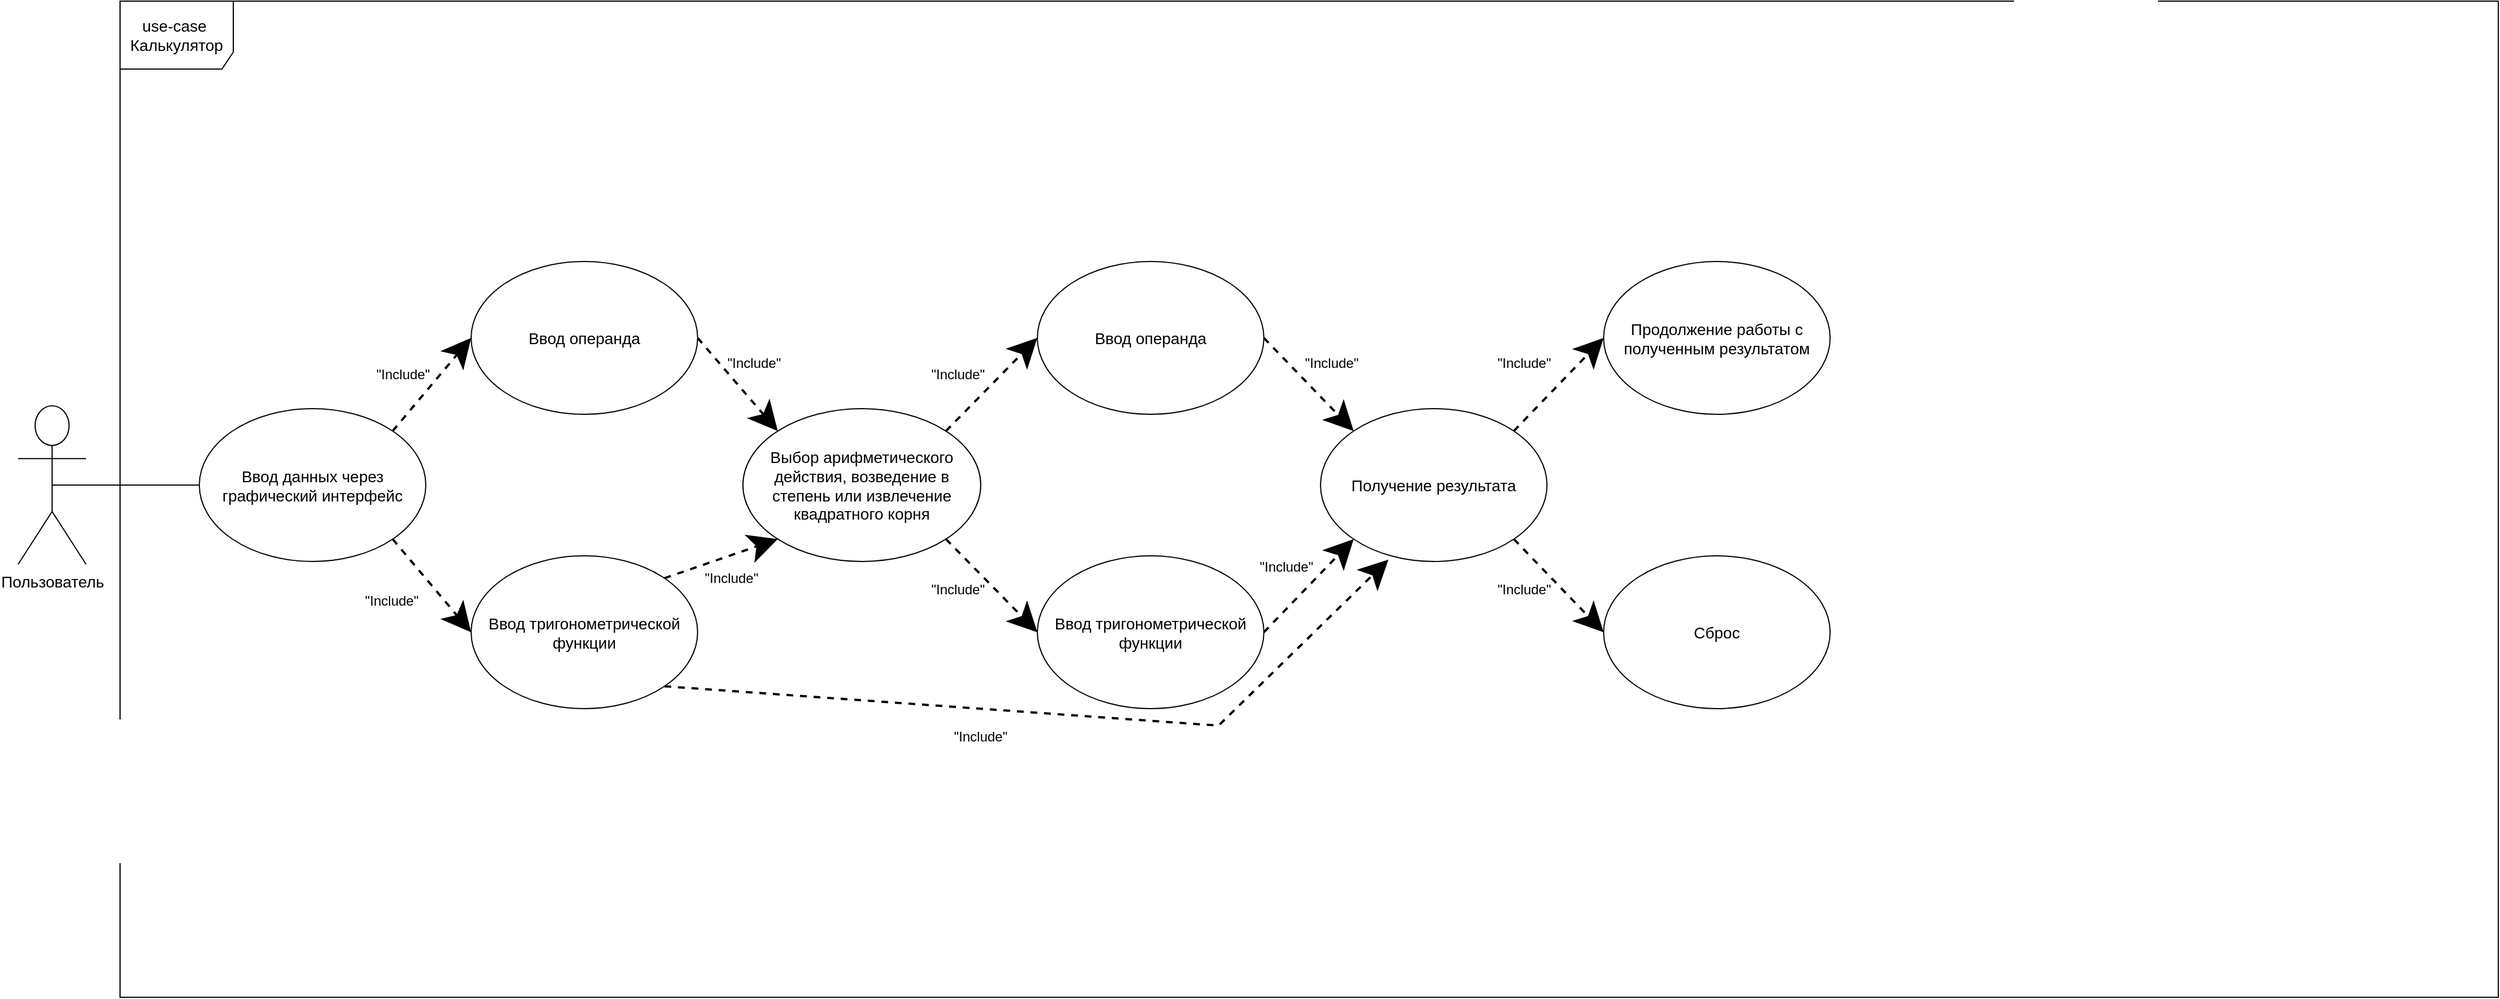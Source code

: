 <mxfile version="14.7.0" type="github">
  <diagram id="Wd_oJn38wZUzVgSo89xS" name="Page-1">
    <mxGraphModel dx="1673" dy="896" grid="1" gridSize="10" guides="1" tooltips="1" connect="1" arrows="1" fold="1" page="1" pageScale="1" pageWidth="2339" pageHeight="3300" math="0" shadow="0">
      <root>
        <mxCell id="0" />
        <mxCell id="1" parent="0" />
        <mxCell id="pzFhs3liKInP-grsurP8-2" value="&lt;font style=&quot;font-size: 14px&quot;&gt;use-case&amp;nbsp;&lt;br&gt;Калькулятор&lt;/font&gt;" style="shape=umlFrame;whiteSpace=wrap;html=1;width=100;height=60;perimeterSpacing=0;shadow=0;" vertex="1" parent="1">
          <mxGeometry x="130" y="280" width="2100" height="880" as="geometry" />
        </mxCell>
        <mxCell id="pzFhs3liKInP-grsurP8-4" value="&lt;font style=&quot;font-size: 14px&quot;&gt;Пользователь&lt;/font&gt;" style="shape=umlActor;verticalLabelPosition=bottom;verticalAlign=top;html=1;" vertex="1" parent="1">
          <mxGeometry x="40" y="637.5" width="60" height="140" as="geometry" />
        </mxCell>
        <mxCell id="pzFhs3liKInP-grsurP8-47" style="edgeStyle=none;rounded=0;jumpStyle=none;jumpSize=21;orthogonalLoop=1;jettySize=auto;html=1;exitX=1;exitY=1;exitDx=0;exitDy=0;entryX=0;entryY=0.5;entryDx=0;entryDy=0;dashed=1;startSize=19;endSize=20;strokeWidth=2;" edge="1" parent="1" source="pzFhs3liKInP-grsurP8-7" target="pzFhs3liKInP-grsurP8-27">
          <mxGeometry relative="1" as="geometry" />
        </mxCell>
        <mxCell id="pzFhs3liKInP-grsurP8-48" style="edgeStyle=none;rounded=0;jumpStyle=none;jumpSize=21;orthogonalLoop=1;jettySize=auto;html=1;exitX=1;exitY=0;exitDx=0;exitDy=0;entryX=0;entryY=0.5;entryDx=0;entryDy=0;dashed=1;startSize=19;endSize=20;strokeWidth=2;" edge="1" parent="1" source="pzFhs3liKInP-grsurP8-7" target="pzFhs3liKInP-grsurP8-26">
          <mxGeometry relative="1" as="geometry" />
        </mxCell>
        <mxCell id="pzFhs3liKInP-grsurP8-7" value="&lt;font style=&quot;font-size: 14px&quot;&gt;Ввод данных через графический интерфейс&lt;/font&gt;" style="ellipse;whiteSpace=wrap;html=1;" vertex="1" parent="1">
          <mxGeometry x="200" y="640" width="200" height="135" as="geometry" />
        </mxCell>
        <mxCell id="pzFhs3liKInP-grsurP8-14" value="" style="endArrow=none;html=1;entryX=0;entryY=0.5;entryDx=0;entryDy=0;exitX=0.5;exitY=0.5;exitDx=0;exitDy=0;exitPerimeter=0;" edge="1" parent="1" source="pzFhs3liKInP-grsurP8-4" target="pzFhs3liKInP-grsurP8-7">
          <mxGeometry width="50" height="50" relative="1" as="geometry">
            <mxPoint x="680" y="660" as="sourcePoint" />
            <mxPoint x="730" y="610" as="targetPoint" />
          </mxGeometry>
        </mxCell>
        <mxCell id="pzFhs3liKInP-grsurP8-41" style="edgeStyle=none;rounded=0;jumpStyle=none;jumpSize=21;orthogonalLoop=1;jettySize=auto;html=1;exitX=1;exitY=0.5;exitDx=0;exitDy=0;entryX=0;entryY=0;entryDx=0;entryDy=0;dashed=1;startSize=19;endSize=20;strokeWidth=2;" edge="1" parent="1" source="pzFhs3liKInP-grsurP8-26" target="pzFhs3liKInP-grsurP8-35">
          <mxGeometry relative="1" as="geometry" />
        </mxCell>
        <mxCell id="pzFhs3liKInP-grsurP8-26" value="&lt;font style=&quot;font-size: 14px&quot;&gt;Ввод операнда&lt;/font&gt;" style="ellipse;whiteSpace=wrap;html=1;" vertex="1" parent="1">
          <mxGeometry x="440" y="510" width="200" height="135" as="geometry" />
        </mxCell>
        <mxCell id="pzFhs3liKInP-grsurP8-46" style="edgeStyle=none;rounded=0;jumpStyle=none;jumpSize=21;orthogonalLoop=1;jettySize=auto;html=1;exitX=1;exitY=1;exitDx=0;exitDy=0;entryX=0.3;entryY=0.988;entryDx=0;entryDy=0;entryPerimeter=0;dashed=1;startSize=19;endSize=20;strokeWidth=2;" edge="1" parent="1" source="pzFhs3liKInP-grsurP8-27" target="pzFhs3liKInP-grsurP8-33">
          <mxGeometry relative="1" as="geometry">
            <Array as="points">
              <mxPoint x="1100" y="920" />
            </Array>
          </mxGeometry>
        </mxCell>
        <mxCell id="pzFhs3liKInP-grsurP8-51" style="edgeStyle=none;rounded=0;jumpStyle=none;jumpSize=21;orthogonalLoop=1;jettySize=auto;html=1;exitX=1;exitY=0;exitDx=0;exitDy=0;entryX=0;entryY=1;entryDx=0;entryDy=0;dashed=1;startSize=19;endSize=20;strokeWidth=2;" edge="1" parent="1" source="pzFhs3liKInP-grsurP8-27" target="pzFhs3liKInP-grsurP8-35">
          <mxGeometry relative="1" as="geometry" />
        </mxCell>
        <mxCell id="pzFhs3liKInP-grsurP8-27" value="&lt;font style=&quot;font-size: 14px&quot;&gt;Ввод тригонометрической функции&lt;/font&gt;" style="ellipse;whiteSpace=wrap;html=1;" vertex="1" parent="1">
          <mxGeometry x="440" y="770" width="200" height="135" as="geometry" />
        </mxCell>
        <mxCell id="pzFhs3liKInP-grsurP8-29" value="&quot;Include&quot;" style="text;html=1;strokeColor=none;fillColor=none;align=center;verticalAlign=middle;whiteSpace=wrap;rounded=0;shadow=0;" vertex="1" parent="1">
          <mxGeometry x="360" y="600" width="40" height="20" as="geometry" />
        </mxCell>
        <mxCell id="pzFhs3liKInP-grsurP8-31" value="&quot;Include&quot;" style="text;html=1;strokeColor=none;fillColor=none;align=center;verticalAlign=middle;whiteSpace=wrap;rounded=0;shadow=0;" vertex="1" parent="1">
          <mxGeometry x="350" y="800" width="40" height="20" as="geometry" />
        </mxCell>
        <mxCell id="pzFhs3liKInP-grsurP8-52" style="edgeStyle=none;rounded=0;jumpStyle=none;jumpSize=21;orthogonalLoop=1;jettySize=auto;html=1;exitX=1;exitY=0;exitDx=0;exitDy=0;entryX=0;entryY=0.5;entryDx=0;entryDy=0;dashed=1;startSize=19;endSize=20;strokeWidth=2;" edge="1" parent="1" source="pzFhs3liKInP-grsurP8-33" target="pzFhs3liKInP-grsurP8-49">
          <mxGeometry relative="1" as="geometry" />
        </mxCell>
        <mxCell id="pzFhs3liKInP-grsurP8-53" style="edgeStyle=none;rounded=0;jumpStyle=none;jumpSize=21;orthogonalLoop=1;jettySize=auto;html=1;exitX=1;exitY=1;exitDx=0;exitDy=0;entryX=0;entryY=0.5;entryDx=0;entryDy=0;dashed=1;startSize=19;endSize=20;strokeWidth=2;" edge="1" parent="1" source="pzFhs3liKInP-grsurP8-33" target="pzFhs3liKInP-grsurP8-50">
          <mxGeometry relative="1" as="geometry" />
        </mxCell>
        <mxCell id="pzFhs3liKInP-grsurP8-33" value="&lt;font style=&quot;font-size: 14px&quot;&gt;Получение результата&lt;/font&gt;" style="ellipse;whiteSpace=wrap;html=1;" vertex="1" parent="1">
          <mxGeometry x="1190" y="640" width="200" height="135" as="geometry" />
        </mxCell>
        <mxCell id="pzFhs3liKInP-grsurP8-42" style="edgeStyle=none;rounded=0;jumpStyle=none;jumpSize=21;orthogonalLoop=1;jettySize=auto;html=1;exitX=1;exitY=0;exitDx=0;exitDy=0;entryX=0;entryY=0.5;entryDx=0;entryDy=0;dashed=1;startSize=19;endSize=20;strokeWidth=2;" edge="1" parent="1" source="pzFhs3liKInP-grsurP8-35" target="pzFhs3liKInP-grsurP8-36">
          <mxGeometry relative="1" as="geometry" />
        </mxCell>
        <mxCell id="pzFhs3liKInP-grsurP8-43" style="edgeStyle=none;rounded=0;jumpStyle=none;jumpSize=21;orthogonalLoop=1;jettySize=auto;html=1;exitX=1;exitY=1;exitDx=0;exitDy=0;entryX=0;entryY=0.5;entryDx=0;entryDy=0;dashed=1;startSize=19;endSize=20;strokeWidth=2;" edge="1" parent="1" source="pzFhs3liKInP-grsurP8-35" target="pzFhs3liKInP-grsurP8-37">
          <mxGeometry relative="1" as="geometry" />
        </mxCell>
        <mxCell id="pzFhs3liKInP-grsurP8-35" value="&lt;font style=&quot;font-size: 14px&quot;&gt;Выбор арифметического действия, возведение в степень или извлечение квадратного корня&lt;/font&gt;" style="ellipse;whiteSpace=wrap;html=1;" vertex="1" parent="1">
          <mxGeometry x="680" y="640" width="210" height="135" as="geometry" />
        </mxCell>
        <mxCell id="pzFhs3liKInP-grsurP8-44" style="edgeStyle=none;rounded=0;jumpStyle=none;jumpSize=21;orthogonalLoop=1;jettySize=auto;html=1;exitX=1;exitY=0.5;exitDx=0;exitDy=0;entryX=0;entryY=0;entryDx=0;entryDy=0;dashed=1;startSize=19;endSize=20;strokeWidth=2;" edge="1" parent="1" source="pzFhs3liKInP-grsurP8-36" target="pzFhs3liKInP-grsurP8-33">
          <mxGeometry relative="1" as="geometry" />
        </mxCell>
        <mxCell id="pzFhs3liKInP-grsurP8-36" value="&lt;font style=&quot;font-size: 14px&quot;&gt;Ввод операнда&lt;/font&gt;" style="ellipse;whiteSpace=wrap;html=1;" vertex="1" parent="1">
          <mxGeometry x="940" y="510" width="200" height="135" as="geometry" />
        </mxCell>
        <mxCell id="pzFhs3liKInP-grsurP8-45" style="edgeStyle=none;rounded=0;jumpStyle=none;jumpSize=21;orthogonalLoop=1;jettySize=auto;html=1;exitX=1;exitY=0.5;exitDx=0;exitDy=0;entryX=0;entryY=1;entryDx=0;entryDy=0;dashed=1;startSize=19;endSize=20;strokeWidth=2;" edge="1" parent="1" source="pzFhs3liKInP-grsurP8-37" target="pzFhs3liKInP-grsurP8-33">
          <mxGeometry relative="1" as="geometry" />
        </mxCell>
        <mxCell id="pzFhs3liKInP-grsurP8-37" value="&lt;font style=&quot;font-size: 14px&quot;&gt;Ввод тригонометрической функции&lt;/font&gt;" style="ellipse;whiteSpace=wrap;html=1;" vertex="1" parent="1">
          <mxGeometry x="940" y="770" width="200" height="135" as="geometry" />
        </mxCell>
        <mxCell id="pzFhs3liKInP-grsurP8-49" value="&lt;font style=&quot;font-size: 14px&quot;&gt;Продолжение работы с полученным результатом&lt;/font&gt;" style="ellipse;whiteSpace=wrap;html=1;" vertex="1" parent="1">
          <mxGeometry x="1440" y="510" width="200" height="135" as="geometry" />
        </mxCell>
        <mxCell id="pzFhs3liKInP-grsurP8-50" value="&lt;font style=&quot;font-size: 14px&quot;&gt;Сброс&lt;/font&gt;" style="ellipse;whiteSpace=wrap;html=1;" vertex="1" parent="1">
          <mxGeometry x="1440" y="770" width="200" height="135" as="geometry" />
        </mxCell>
        <mxCell id="pzFhs3liKInP-grsurP8-54" value="&quot;Include&quot;" style="text;html=1;strokeColor=none;fillColor=none;align=center;verticalAlign=middle;whiteSpace=wrap;rounded=0;shadow=0;" vertex="1" parent="1">
          <mxGeometry x="670" y="590" width="40" height="20" as="geometry" />
        </mxCell>
        <mxCell id="pzFhs3liKInP-grsurP8-55" value="&quot;Include&quot;" style="text;html=1;strokeColor=none;fillColor=none;align=center;verticalAlign=middle;whiteSpace=wrap;rounded=0;shadow=0;" vertex="1" parent="1">
          <mxGeometry x="650" y="780" width="40" height="20" as="geometry" />
        </mxCell>
        <mxCell id="pzFhs3liKInP-grsurP8-58" value="&quot;Include&quot;" style="text;html=1;strokeColor=none;fillColor=none;align=center;verticalAlign=middle;whiteSpace=wrap;rounded=0;shadow=0;" vertex="1" parent="1">
          <mxGeometry x="850" y="600" width="40" height="20" as="geometry" />
        </mxCell>
        <mxCell id="pzFhs3liKInP-grsurP8-59" value="&quot;Include&quot;" style="text;html=1;strokeColor=none;fillColor=none;align=center;verticalAlign=middle;whiteSpace=wrap;rounded=0;shadow=0;" vertex="1" parent="1">
          <mxGeometry x="850" y="790" width="40" height="20" as="geometry" />
        </mxCell>
        <mxCell id="pzFhs3liKInP-grsurP8-60" value="&quot;Include&quot;" style="text;html=1;strokeColor=none;fillColor=none;align=center;verticalAlign=middle;whiteSpace=wrap;rounded=0;shadow=0;" vertex="1" parent="1">
          <mxGeometry x="1180" y="590" width="40" height="20" as="geometry" />
        </mxCell>
        <mxCell id="pzFhs3liKInP-grsurP8-61" value="&quot;Include&quot;" style="text;html=1;strokeColor=none;fillColor=none;align=center;verticalAlign=middle;whiteSpace=wrap;rounded=0;shadow=0;" vertex="1" parent="1">
          <mxGeometry x="1140" y="770" width="40" height="20" as="geometry" />
        </mxCell>
        <mxCell id="pzFhs3liKInP-grsurP8-62" value="&quot;Include&quot;" style="text;html=1;strokeColor=none;fillColor=none;align=center;verticalAlign=middle;whiteSpace=wrap;rounded=0;shadow=0;" vertex="1" parent="1">
          <mxGeometry x="870" y="920" width="40" height="20" as="geometry" />
        </mxCell>
        <mxCell id="pzFhs3liKInP-grsurP8-63" value="&quot;Include&quot;" style="text;html=1;strokeColor=none;fillColor=none;align=center;verticalAlign=middle;whiteSpace=wrap;rounded=0;shadow=0;" vertex="1" parent="1">
          <mxGeometry x="1350" y="590" width="40" height="20" as="geometry" />
        </mxCell>
        <mxCell id="pzFhs3liKInP-grsurP8-64" value="&quot;Include&quot;" style="text;html=1;strokeColor=none;fillColor=none;align=center;verticalAlign=middle;whiteSpace=wrap;rounded=0;shadow=0;" vertex="1" parent="1">
          <mxGeometry x="1350" y="790" width="40" height="20" as="geometry" />
        </mxCell>
      </root>
    </mxGraphModel>
  </diagram>
</mxfile>
